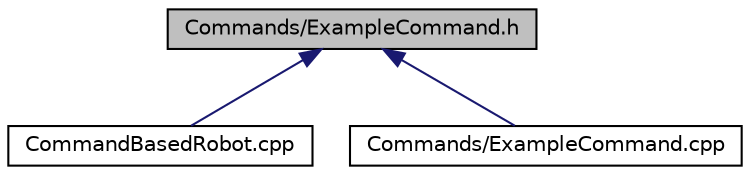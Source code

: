 digraph G
{
  edge [fontname="Helvetica",fontsize="10",labelfontname="Helvetica",labelfontsize="10"];
  node [fontname="Helvetica",fontsize="10",shape=record];
  Node1 [label="Commands/ExampleCommand.h",height=0.2,width=0.4,color="black", fillcolor="grey75", style="filled" fontcolor="black"];
  Node1 -> Node2 [dir="back",color="midnightblue",fontsize="10",style="solid",fontname="Helvetica"];
  Node2 [label="CommandBasedRobot.cpp",height=0.2,width=0.4,color="black", fillcolor="white", style="filled",URL="$_command_based_robot_8cpp.html"];
  Node1 -> Node3 [dir="back",color="midnightblue",fontsize="10",style="solid",fontname="Helvetica"];
  Node3 [label="Commands/ExampleCommand.cpp",height=0.2,width=0.4,color="black", fillcolor="white", style="filled",URL="$_example_command_8cpp.html"];
}
